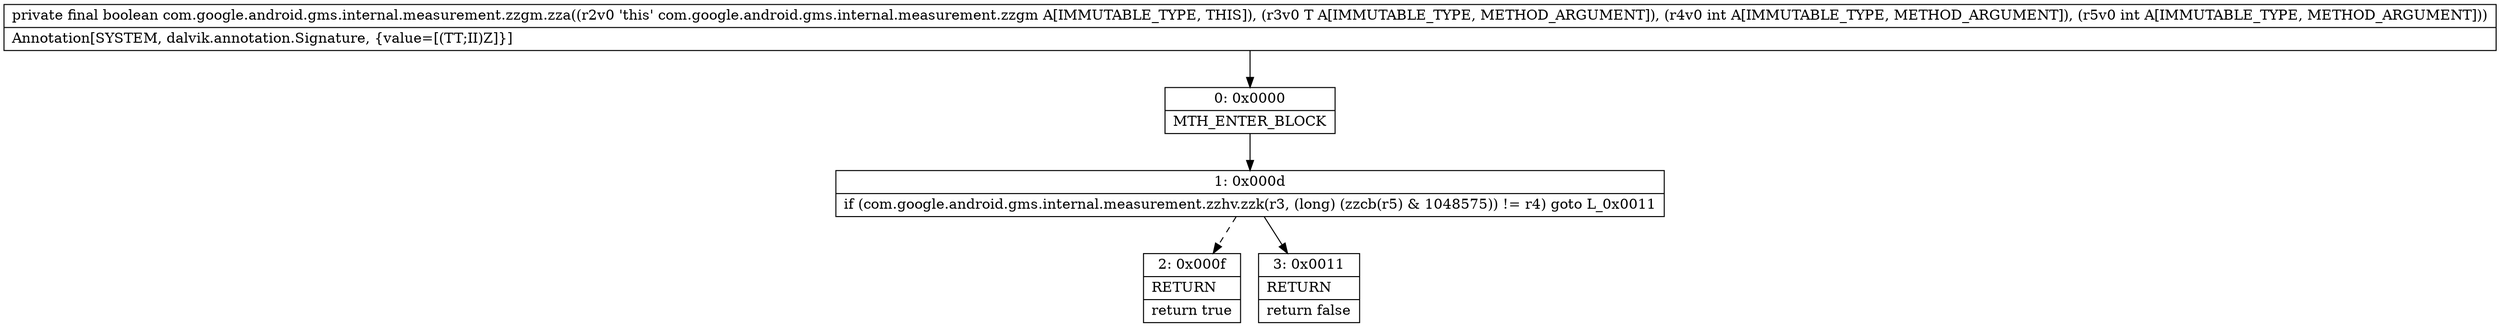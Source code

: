 digraph "CFG forcom.google.android.gms.internal.measurement.zzgm.zza(Ljava\/lang\/Object;II)Z" {
Node_0 [shape=record,label="{0\:\ 0x0000|MTH_ENTER_BLOCK\l}"];
Node_1 [shape=record,label="{1\:\ 0x000d|if (com.google.android.gms.internal.measurement.zzhv.zzk(r3, (long) (zzcb(r5) & 1048575)) != r4) goto L_0x0011\l}"];
Node_2 [shape=record,label="{2\:\ 0x000f|RETURN\l|return true\l}"];
Node_3 [shape=record,label="{3\:\ 0x0011|RETURN\l|return false\l}"];
MethodNode[shape=record,label="{private final boolean com.google.android.gms.internal.measurement.zzgm.zza((r2v0 'this' com.google.android.gms.internal.measurement.zzgm A[IMMUTABLE_TYPE, THIS]), (r3v0 T A[IMMUTABLE_TYPE, METHOD_ARGUMENT]), (r4v0 int A[IMMUTABLE_TYPE, METHOD_ARGUMENT]), (r5v0 int A[IMMUTABLE_TYPE, METHOD_ARGUMENT]))  | Annotation[SYSTEM, dalvik.annotation.Signature, \{value=[(TT;II)Z]\}]\l}"];
MethodNode -> Node_0;
Node_0 -> Node_1;
Node_1 -> Node_2[style=dashed];
Node_1 -> Node_3;
}

